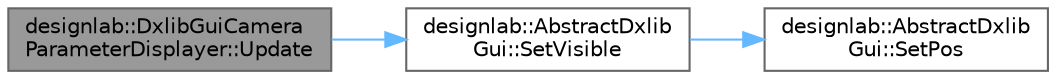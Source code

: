 digraph "designlab::DxlibGuiCameraParameterDisplayer::Update"
{
 // LATEX_PDF_SIZE
  bgcolor="transparent";
  edge [fontname=Helvetica,fontsize=10,labelfontname=Helvetica,labelfontsize=10];
  node [fontname=Helvetica,fontsize=10,shape=box,height=0.2,width=0.4];
  rankdir="LR";
  Node1 [id="Node000001",label="designlab::DxlibGuiCamera\lParameterDisplayer::Update",height=0.2,width=0.4,color="gray40", fillcolor="grey60", style="filled", fontcolor="black",tooltip="GUIの更新，毎フレーム実行すること．"];
  Node1 -> Node2 [id="edge1_Node000001_Node000002",color="steelblue1",style="solid",tooltip=" "];
  Node2 [id="Node000002",label="designlab::AbstractDxlib\lGui::SetVisible",height=0.2,width=0.4,color="grey40", fillcolor="white", style="filled",URL="$classdesignlab_1_1_abstract_dxlib_gui.html#a9b64bfdbc0c66ab19bed71eb4ec11955",tooltip="GUIの表示を行うかどうかを設定する．"];
  Node2 -> Node3 [id="edge2_Node000002_Node000003",color="steelblue1",style="solid",tooltip=" "];
  Node3 [id="Node000003",label="designlab::AbstractDxlib\lGui::SetPos",height=0.2,width=0.4,color="grey40", fillcolor="white", style="filled",URL="$classdesignlab_1_1_abstract_dxlib_gui.html#a0af50aac58a6b9e37be44a94870a0e0f",tooltip="GUIの位置を設定する．   Dxlibの画面の座標は左上を原点とし，右下に行くほど値が大きくなる．   横方向にx軸，縦方向にy軸をとる．"];
}
